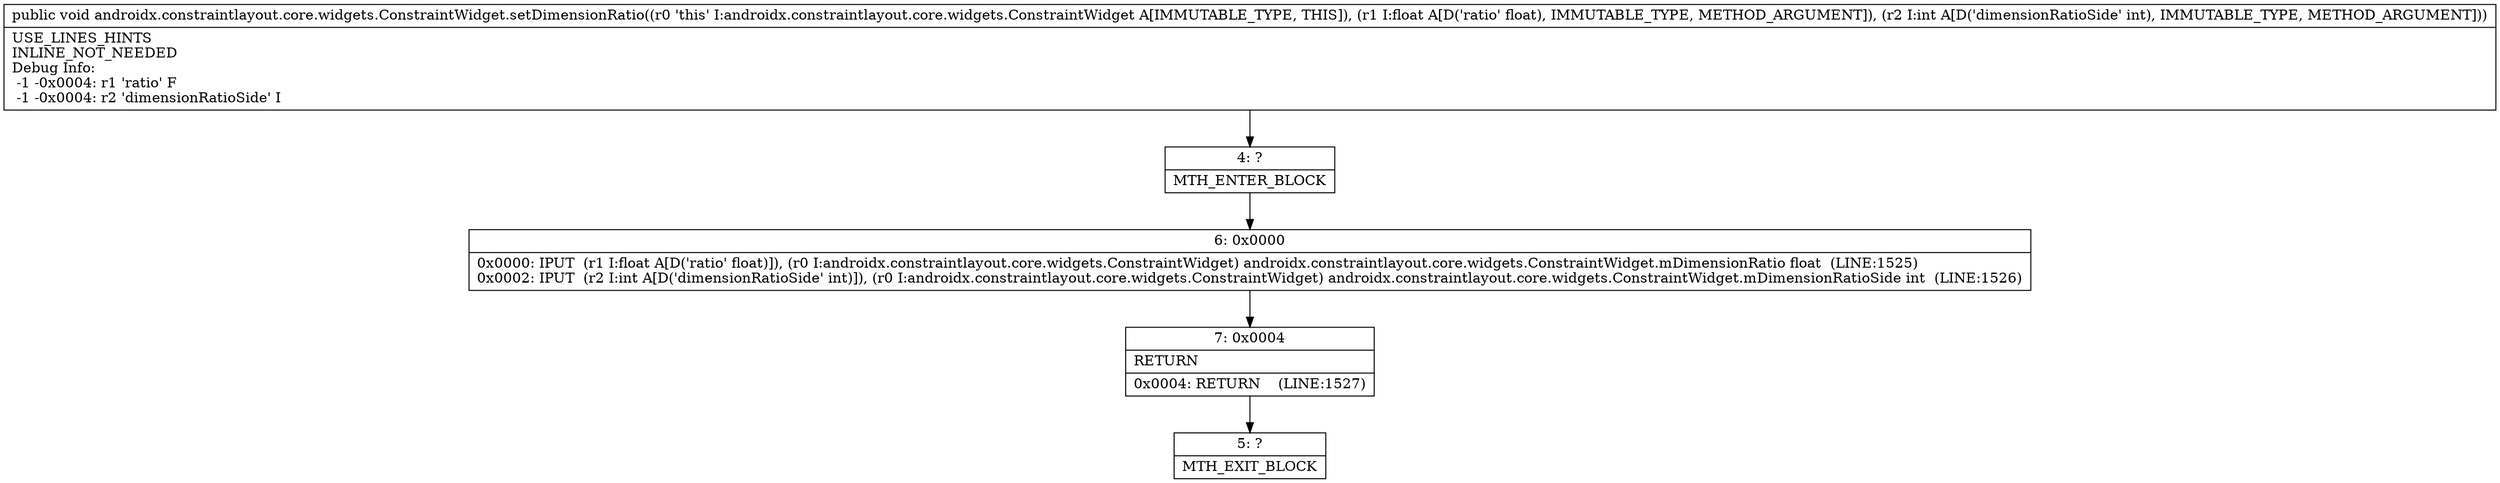 digraph "CFG forandroidx.constraintlayout.core.widgets.ConstraintWidget.setDimensionRatio(FI)V" {
Node_4 [shape=record,label="{4\:\ ?|MTH_ENTER_BLOCK\l}"];
Node_6 [shape=record,label="{6\:\ 0x0000|0x0000: IPUT  (r1 I:float A[D('ratio' float)]), (r0 I:androidx.constraintlayout.core.widgets.ConstraintWidget) androidx.constraintlayout.core.widgets.ConstraintWidget.mDimensionRatio float  (LINE:1525)\l0x0002: IPUT  (r2 I:int A[D('dimensionRatioSide' int)]), (r0 I:androidx.constraintlayout.core.widgets.ConstraintWidget) androidx.constraintlayout.core.widgets.ConstraintWidget.mDimensionRatioSide int  (LINE:1526)\l}"];
Node_7 [shape=record,label="{7\:\ 0x0004|RETURN\l|0x0004: RETURN    (LINE:1527)\l}"];
Node_5 [shape=record,label="{5\:\ ?|MTH_EXIT_BLOCK\l}"];
MethodNode[shape=record,label="{public void androidx.constraintlayout.core.widgets.ConstraintWidget.setDimensionRatio((r0 'this' I:androidx.constraintlayout.core.widgets.ConstraintWidget A[IMMUTABLE_TYPE, THIS]), (r1 I:float A[D('ratio' float), IMMUTABLE_TYPE, METHOD_ARGUMENT]), (r2 I:int A[D('dimensionRatioSide' int), IMMUTABLE_TYPE, METHOD_ARGUMENT]))  | USE_LINES_HINTS\lINLINE_NOT_NEEDED\lDebug Info:\l  \-1 \-0x0004: r1 'ratio' F\l  \-1 \-0x0004: r2 'dimensionRatioSide' I\l}"];
MethodNode -> Node_4;Node_4 -> Node_6;
Node_6 -> Node_7;
Node_7 -> Node_5;
}

